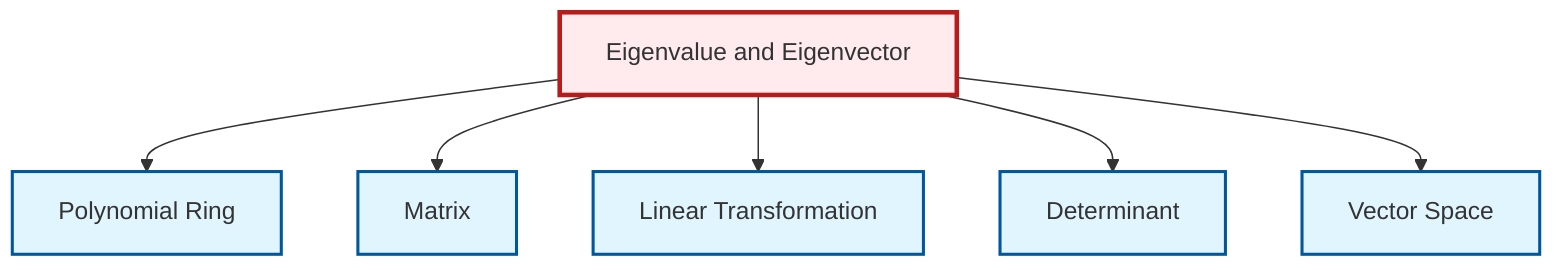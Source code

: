 graph TD
    classDef definition fill:#e1f5fe,stroke:#01579b,stroke-width:2px
    classDef theorem fill:#f3e5f5,stroke:#4a148c,stroke-width:2px
    classDef axiom fill:#fff3e0,stroke:#e65100,stroke-width:2px
    classDef example fill:#e8f5e9,stroke:#1b5e20,stroke-width:2px
    classDef current fill:#ffebee,stroke:#b71c1c,stroke-width:3px
    def-matrix["Matrix"]:::definition
    def-polynomial-ring["Polynomial Ring"]:::definition
    def-determinant["Determinant"]:::definition
    def-eigenvalue-eigenvector["Eigenvalue and Eigenvector"]:::definition
    def-vector-space["Vector Space"]:::definition
    def-linear-transformation["Linear Transformation"]:::definition
    def-eigenvalue-eigenvector --> def-polynomial-ring
    def-eigenvalue-eigenvector --> def-matrix
    def-eigenvalue-eigenvector --> def-linear-transformation
    def-eigenvalue-eigenvector --> def-determinant
    def-eigenvalue-eigenvector --> def-vector-space
    class def-eigenvalue-eigenvector current